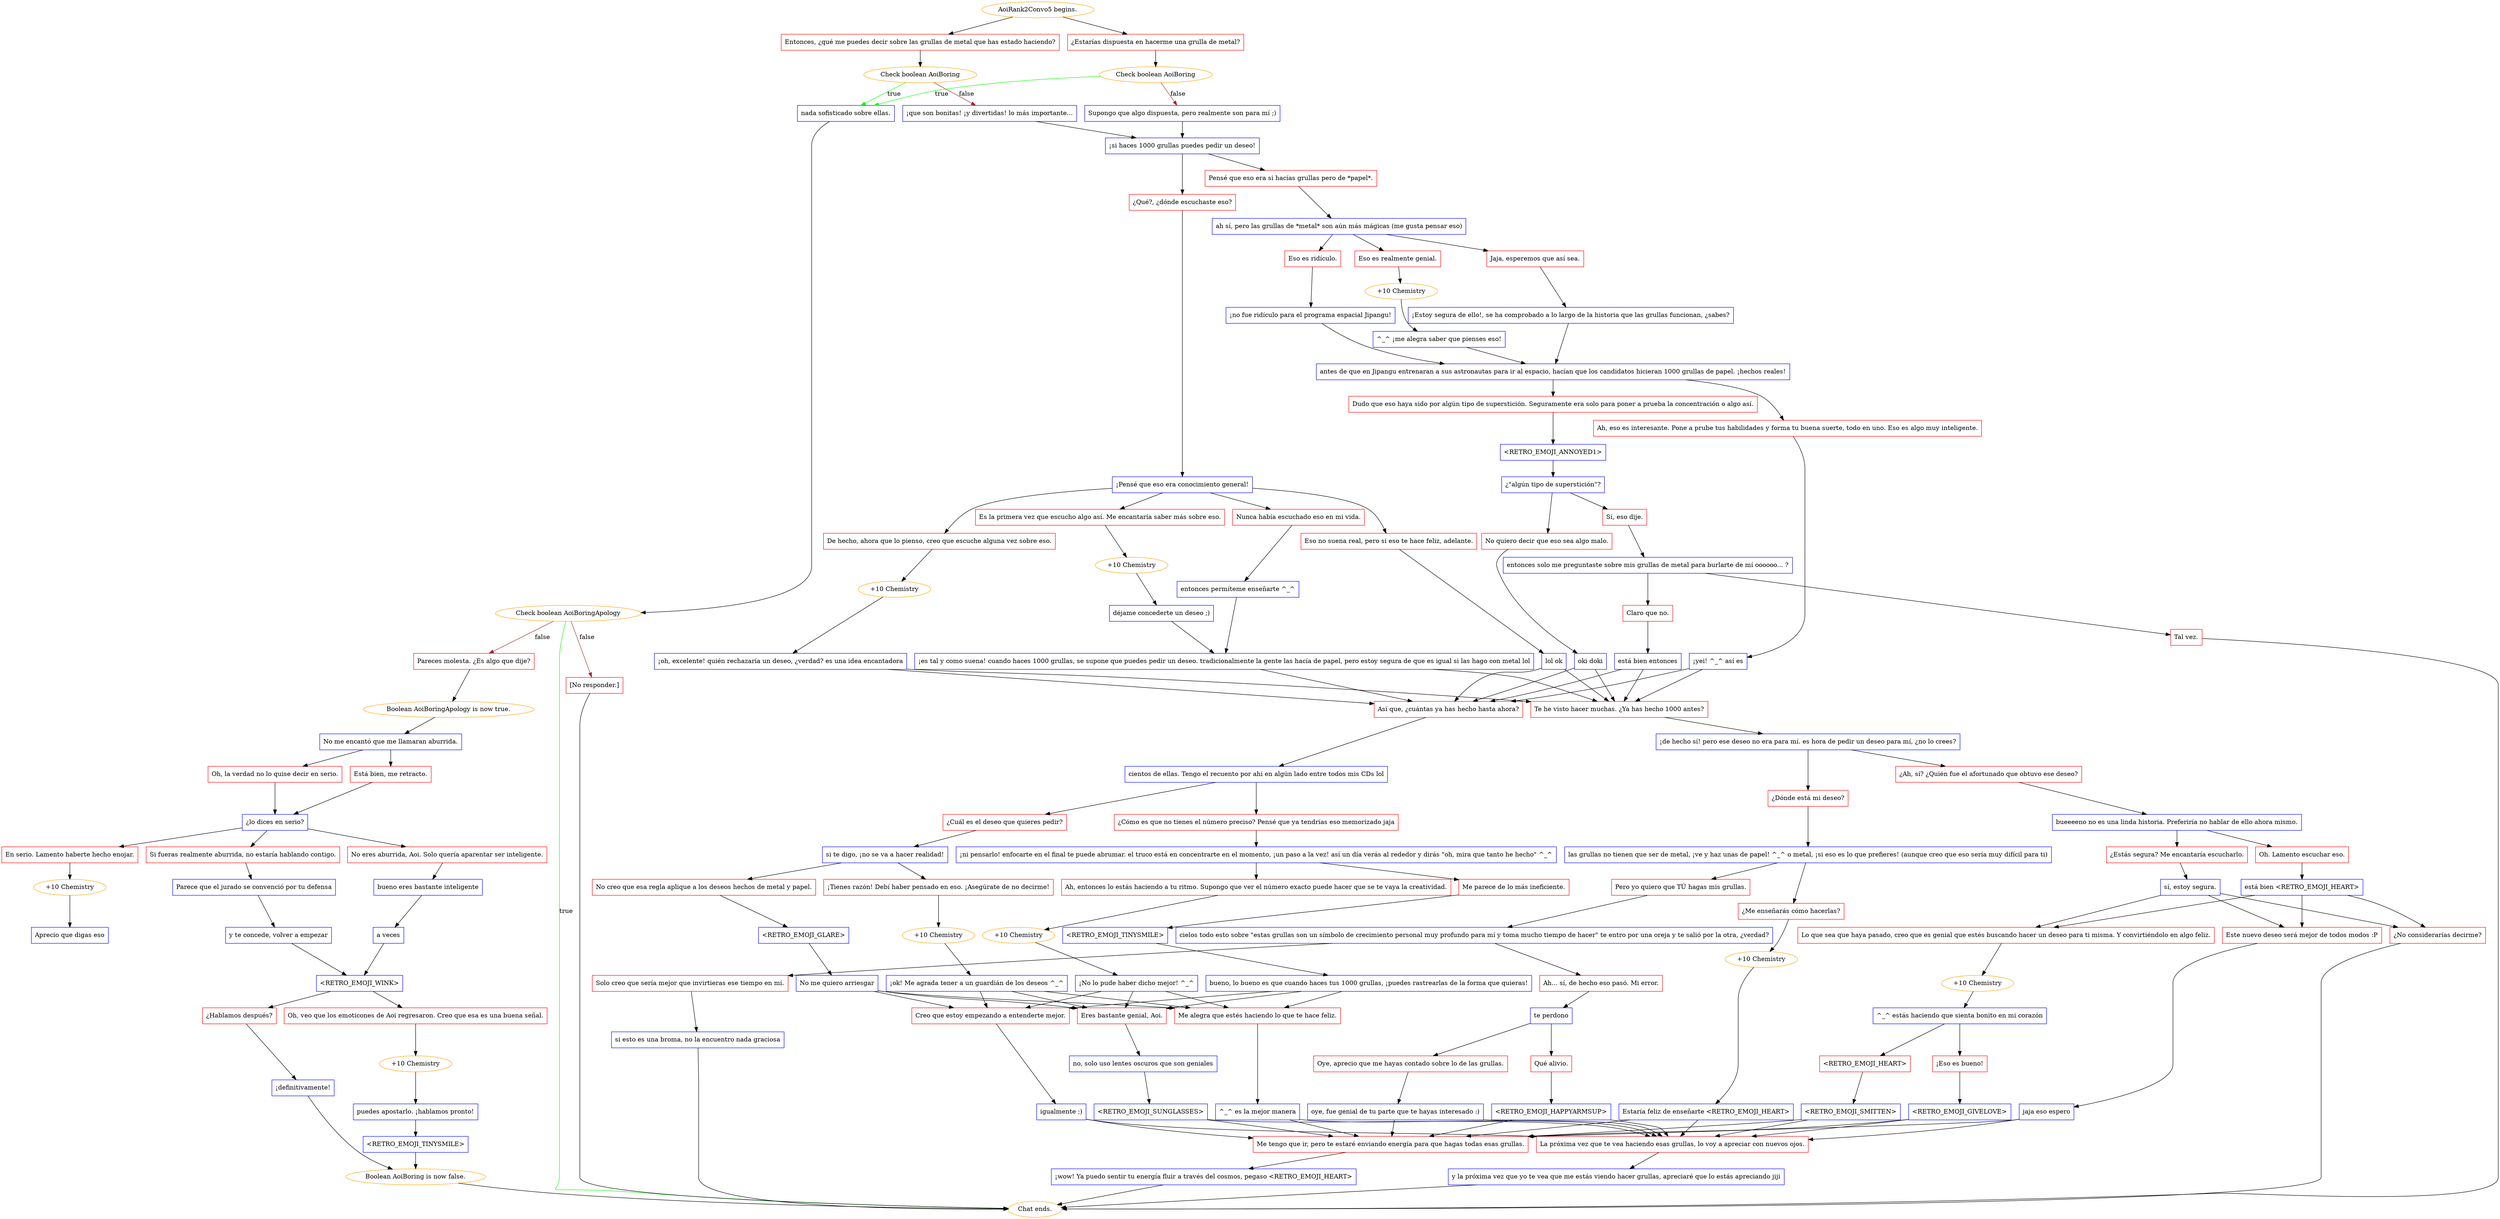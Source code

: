 digraph {
	"AoiRank2Convo5 begins." [color=orange];
		"AoiRank2Convo5 begins." -> j3519368499;
		"AoiRank2Convo5 begins." -> j1146874638;
	j3519368499 [label="Entonces, ¿qué me puedes decir sobre las grullas de metal que has estado haciendo?",shape=box,color=red];
		j3519368499 -> j1443129487;
	j1146874638 [label="¿Estarías dispuesta en hacerme una grulla de metal?",shape=box,color=red];
		j1146874638 -> j1194707698;
	j1443129487 [label="Check boolean AoiBoring",color=orange];
		j1443129487 -> j3026053845 [label=true,color=green];
		j1443129487 -> j3988902786 [label=false,color=brown];
	j1194707698 [label="Check boolean AoiBoring",color=orange];
		j1194707698 -> j3026053845 [label=true,color=green];
		j1194707698 -> j3225803781 [label=false,color=brown];
	j3026053845 [label="nada sofisticado sobre ellas.",shape=box,color=blue];
		j3026053845 -> j4116366548;
	j3988902786 [label="¡que son bonitas! ¡y divertidas! lo más importante...",shape=box,color=blue];
		j3988902786 -> j324784126;
	j3225803781 [label="Supongo que algo dispuesta, pero realmente son para mí ;)",shape=box,color=blue];
		j3225803781 -> j324784126;
	j4116366548 [label="Check boolean AoiBoringApology",color=orange];
		j4116366548 -> "Chat ends." [label=true,color=green];
		j4116366548 -> j1457787726 [label=false,color=brown];
		j4116366548 -> j2967050643 [label=false,color=brown];
	j324784126 [label="¡si haces 1000 grullas puedes pedir un deseo!",shape=box,color=blue];
		j324784126 -> j698064011;
		j324784126 -> j2413781763;
	"Chat ends." [color=orange];
	j1457787726 [label="Pareces molesta. ¿Es algo que dije?",shape=box,color=red];
		j1457787726 -> j572756776;
	j2967050643 [label="[No responder.]",shape=box,color=red];
		j2967050643 -> "Chat ends.";
	j698064011 [label="Pensé que eso era si hacías grullas pero de *papel*.",shape=box,color=red];
		j698064011 -> j3765745863;
	j2413781763 [label="¿Qué?, ¿dónde escuchaste eso?",shape=box,color=red];
		j2413781763 -> j2496578795;
	j572756776 [label="Boolean AoiBoringApology is now true.",color=orange];
		j572756776 -> j2668923173;
	j3765745863 [label="ah sí, pero las grullas de *metal* son aún más mágicas (me gusta pensar eso)",shape=box,color=blue];
		j3765745863 -> j2951927891;
		j3765745863 -> j3726942958;
		j3765745863 -> j1918023388;
	j2496578795 [label="¡Pensé que eso era conocimiento general!",shape=box,color=blue];
		j2496578795 -> j1098637669;
		j2496578795 -> j2497862794;
		j2496578795 -> j4164028745;
		j2496578795 -> j2977558384;
	j2668923173 [label="No me encantó que me llamaran aburrida.",shape=box,color=blue];
		j2668923173 -> j1912026534;
		j2668923173 -> j3919119415;
	j2951927891 [label="Jaja, esperemos que así sea.",shape=box,color=red];
		j2951927891 -> j4287264948;
	j3726942958 [label="Eso es realmente genial.",shape=box,color=red];
		j3726942958 -> j3804591957;
	j1918023388 [label="Eso es ridículo.",shape=box,color=red];
		j1918023388 -> j2320529115;
	j1098637669 [label="Nunca había escuchado eso en mi vida.",shape=box,color=red];
		j1098637669 -> j897776156;
	j2497862794 [label="Es la primera vez que escucho algo así. Me encantaría saber más sobre eso.",shape=box,color=red];
		j2497862794 -> j3129677490;
	j4164028745 [label="De hecho, ahora que lo pienso, creo que escuche alguna vez sobre eso.",shape=box,color=red];
		j4164028745 -> j1966433003;
	j2977558384 [label="Eso no suena real, pero si eso te hace feliz, adelante.",shape=box,color=red];
		j2977558384 -> j1941652748;
	j1912026534 [label="Oh, la verdad no lo quise decir en serio.",shape=box,color=red];
		j1912026534 -> j3273689254;
	j3919119415 [label="Está bien, me retracto.",shape=box,color=red];
		j3919119415 -> j3273689254;
	j4287264948 [label="¡Estoy segura de ello!, se ha comprobado a lo largo de la historia que las grullas funcionan, ¿sabes?",shape=box,color=blue];
		j4287264948 -> j1356184364;
	j3804591957 [label="+10 Chemistry",color=orange];
		j3804591957 -> j248537932;
	j2320529115 [label="¡no fue ridículo para el programa espacial Jipangu!",shape=box,color=blue];
		j2320529115 -> j1356184364;
	j897776156 [label="entonces permíteme enseñarte ^_^",shape=box,color=blue];
		j897776156 -> j71385675;
	j3129677490 [label="+10 Chemistry",color=orange];
		j3129677490 -> j2419663290;
	j1966433003 [label="+10 Chemistry",color=orange];
		j1966433003 -> j2682642248;
	j1941652748 [label="lol ok",shape=box,color=blue];
		j1941652748 -> j3962239363;
		j1941652748 -> j4246039820;
	j3273689254 [label="¿lo dices en serio?",shape=box,color=blue];
		j3273689254 -> j4269369243;
		j3273689254 -> j3525877379;
		j3273689254 -> j2196950703;
	j1356184364 [label="antes de que en Jipangu entrenaran a sus astronautas para ir al espacio, hacían que los candidatos hicieran 1000 grullas de papel. ¡hechos reales!",shape=box,color=blue];
		j1356184364 -> j902521078;
		j1356184364 -> j2591270813;
	j248537932 [label="^_^ ¡me alegra saber que pienses eso!",shape=box,color=blue];
		j248537932 -> j1356184364;
	j71385675 [label="¡es tal y como suena! cuando haces 1000 grullas, se supone que puedes pedir un deseo. tradicionalmente la gente las hacía de papel, pero estoy segura de que es igual si las hago con metal lol",shape=box,color=blue];
		j71385675 -> j3962239363;
		j71385675 -> j4246039820;
	j2419663290 [label="déjame concederte un deseo ;)",shape=box,color=blue];
		j2419663290 -> j71385675;
	j2682642248 [label="¡oh, excelente! quién rechazaría un deseo, ¿verdad? es una idea encantadora",shape=box,color=blue];
		j2682642248 -> j3962239363;
		j2682642248 -> j4246039820;
	j3962239363 [label="Así que, ¿cuántas ya has hecho hasta ahora?",shape=box,color=red];
		j3962239363 -> j424946968;
	j4246039820 [label="Te he visto hacer muchas. ¿Ya has hecho 1000 antes?",shape=box,color=red];
		j4246039820 -> j1484968114;
	j4269369243 [label="En serio. Lamento haberte hecho enojar.",shape=box,color=red];
		j4269369243 -> j4012667283;
	j3525877379 [label="No eres aburrida, Aoi. Solo quería aparentar ser inteligente.",shape=box,color=red];
		j3525877379 -> j2973664554;
	j2196950703 [label="Si fueras realmente aburrida, no estaría hablando contigo.",shape=box,color=red];
		j2196950703 -> j2625087586;
	j902521078 [label="Dudo que eso haya sido por algún tipo de superstición. Seguramente era solo para poner a prueba la concentración o algo así.",shape=box,color=red];
		j902521078 -> j3984693201;
	j2591270813 [label="Ah, eso es interesante. Pone a prube tus habilidades y forma tu buena suerte, todo en uno. Eso es algo muy inteligente.",shape=box,color=red];
		j2591270813 -> j2890094108;
	j424946968 [label="cientos de ellas. Tengo el recuento por ahí en algún lado entre todos mis CDs lol",shape=box,color=blue];
		j424946968 -> j824331823;
		j424946968 -> j1774415516;
	j1484968114 [label="¡de hecho sí! pero ese deseo no era para mí. es hora de pedir un deseo para mí, ¿no lo crees?",shape=box,color=blue];
		j1484968114 -> j1761640533;
		j1484968114 -> j3751935021;
	j4012667283 [label="+10 Chemistry",color=orange];
		j4012667283 -> j1141955609;
	j2973664554 [label="bueno eres bastante inteligente",shape=box,color=blue];
		j2973664554 -> j1719455892;
	j2625087586 [label="Parece que el jurado se convenció por tu defensa",shape=box,color=blue];
		j2625087586 -> j728795962;
	j3984693201 [label="<RETRO_EMOJI_ANNOYED1>",shape=box,color=blue];
		j3984693201 -> j119012945;
	j2890094108 [label="¡yei! ^_^ así es",shape=box,color=blue];
		j2890094108 -> j3962239363;
		j2890094108 -> j4246039820;
	j824331823 [label="¿Cómo es que no tienes el número preciso? Pensé que ya tendrías eso memorizado jaja",shape=box,color=red];
		j824331823 -> j1478386617;
	j1774415516 [label="¿Cuál es el deseo que quieres pedir?",shape=box,color=red];
		j1774415516 -> j2792508485;
	j1761640533 [label="¿Ah, sí? ¿Quién fue el afortunado que obtuvo ese deseo?",shape=box,color=red];
		j1761640533 -> j1539005210;
	j3751935021 [label="¿Dónde está mi deseo?",shape=box,color=red];
		j3751935021 -> j2845866496;
	j1141955609 [label="Aprecio que digas eso",shape=box,color=blue];
	j1719455892 [label="a veces",shape=box,color=blue];
		j1719455892 -> j1823067147;
	j728795962 [label="y te concede, volver a empezar",shape=box,color=blue];
		j728795962 -> j1823067147;
	j119012945 [label="¿\"algún tipo de superstición\"?",shape=box,color=blue];
		j119012945 -> j1541060287;
		j119012945 -> j2607862838;
	j1478386617 [label="¡ni pensarlo! enfocarte en el final te puede abrumar. el truco está en concentrarte en el momento, ¡un paso a la vez! así un día verás al rededor y dirás \"oh, mira que tanto he hecho\" ^_^",shape=box,color=blue];
		j1478386617 -> j1804769329;
		j1478386617 -> j2288774947;
	j2792508485 [label="si te digo, ¡no se va a hacer realidad!",shape=box,color=blue];
		j2792508485 -> j2831513599;
		j2792508485 -> j1795517894;
	j1539005210 [label="bueeeeno no es una linda historia. Preferiría no hablar de ello ahora mismo.",shape=box,color=blue];
		j1539005210 -> j418028689;
		j1539005210 -> j1978216717;
	j2845866496 [label="las grullas no tienen que ser de metal, ¡ve y haz unas de papel! ^_^ o metal, ¡si eso es lo que prefieres! (aunque creo que eso sería muy difícil para ti)",shape=box,color=blue];
		j2845866496 -> j2701983499;
		j2845866496 -> j1571309063;
	j1823067147 [label="<RETRO_EMOJI_WINK>",shape=box,color=blue];
		j1823067147 -> j248887097;
		j1823067147 -> j895594094;
	j1541060287 [label="Sí, eso dije.",shape=box,color=red];
		j1541060287 -> j993280964;
	j2607862838 [label="No quiero decir que eso sea algo malo.",shape=box,color=red];
		j2607862838 -> j1932206251;
	j1804769329 [label="Ah, entonces lo estás haciendo a tu ritmo. Supongo que ver el número exacto puede hacer que se te vaya la creatividad.",shape=box,color=red];
		j1804769329 -> j2072552062;
	j2288774947 [label="Me parece de lo más ineficiente.",shape=box,color=red];
		j2288774947 -> j37225710;
	j2831513599 [label="¡Tienes razón! Debí haber pensado en eso. ¡Asegúrate de no decirme!",shape=box,color=red];
		j2831513599 -> j2447191524;
	j1795517894 [label="No creo que esa regla aplique a los deseos hechos de metal y papel.",shape=box,color=red];
		j1795517894 -> j3671559041;
	j418028689 [label="Oh. Lamento escuchar eso.",shape=box,color=red];
		j418028689 -> j4032983127;
	j1978216717 [label="¿Estás segura? Me encantaría escucharlo.",shape=box,color=red];
		j1978216717 -> j2630419879;
	j2701983499 [label="¿Me enseñarás cómo hacerlas?",shape=box,color=red];
		j2701983499 -> j2704239392;
	j1571309063 [label="Pero yo quiero que TÚ hagas mis grullas.",shape=box,color=red];
		j1571309063 -> j3230488954;
	j248887097 [label="¿Hablamos después?",shape=box,color=red];
		j248887097 -> j1711673319;
	j895594094 [label="Oh, veo que los emoticones de Aoi regresaron. Creo que esa es una buena señal.",shape=box,color=red];
		j895594094 -> j2135513730;
	j993280964 [label="entonces solo me preguntaste sobre mis grullas de metal para burlarte de mí oooooo... ?",shape=box,color=blue];
		j993280964 -> j1632051108;
		j993280964 -> j3043186584;
	j1932206251 [label="oki doki",shape=box,color=blue];
		j1932206251 -> j3962239363;
		j1932206251 -> j4246039820;
	j2072552062 [label="+10 Chemistry",color=orange];
		j2072552062 -> j3343002830;
	j37225710 [label="<RETRO_EMOJI_TINYSMILE>",shape=box,color=blue];
		j37225710 -> j2877800371;
	j2447191524 [label="+10 Chemistry",color=orange];
		j2447191524 -> j952946341;
	j3671559041 [label="<RETRO_EMOJI_GLARE>",shape=box,color=blue];
		j3671559041 -> j2096870013;
	j4032983127 [label="está bien <RETRO_EMOJI_HEART>",shape=box,color=blue];
		j4032983127 -> j1170737172;
		j4032983127 -> j3451304758;
		j4032983127 -> j2662300085;
	j2630419879 [label="sí, estoy segura.",shape=box,color=blue];
		j2630419879 -> j1170737172;
		j2630419879 -> j3451304758;
		j2630419879 -> j2662300085;
	j2704239392 [label="+10 Chemistry",color=orange];
		j2704239392 -> j4291987961;
	j3230488954 [label="cielos todo esto sobre \"estas grullas son un símbolo de crecimiento personal muy profundo para mí y toma mucho tiempo de hacer\" te entro por una oreja y te salió por la otra, ¿verdad?",shape=box,color=blue];
		j3230488954 -> j529930657;
		j3230488954 -> j645186723;
	j1711673319 [label="¡definitivamente!",shape=box,color=blue];
		j1711673319 -> j1984221796;
	j2135513730 [label="+10 Chemistry",color=orange];
		j2135513730 -> j807200033;
	j1632051108 [label="Tal vez.",shape=box,color=red];
		j1632051108 -> "Chat ends.";
	j3043186584 [label="Claro que no.",shape=box,color=red];
		j3043186584 -> j1844380189;
	j3343002830 [label="¡No lo pude haber dicho mejor! ^_^",shape=box,color=blue];
		j3343002830 -> j310798384;
		j3343002830 -> j4098626116;
		j3343002830 -> j2351973963;
	j2877800371 [label="bueno, lo bueno es que cuando haces tus 1000 grullas, ¡puedes rastrearlas de la forma que quieras!",shape=box,color=blue];
		j2877800371 -> j310798384;
		j2877800371 -> j4098626116;
		j2877800371 -> j2351973963;
	j952946341 [label="¡ok! Me agrada tener a un guardián de los deseos ^_^",shape=box,color=blue];
		j952946341 -> j310798384;
		j952946341 -> j4098626116;
		j952946341 -> j2351973963;
	j2096870013 [label="No me quiero arriesgar",shape=box,color=blue];
		j2096870013 -> j310798384;
		j2096870013 -> j4098626116;
		j2096870013 -> j2351973963;
	j1170737172 [label="Este nuevo deseo será mejor de todos modos :P",shape=box,color=red];
		j1170737172 -> j857818269;
	j3451304758 [label="Lo que sea que haya pasado, creo que es genial que estés buscando hacer un deseo para ti misma. Y convirtiéndolo en algo feliz.",shape=box,color=red];
		j3451304758 -> j3048994563;
	j2662300085 [label="¿No considerarías decirme?",shape=box,color=red];
		j2662300085 -> "Chat ends.";
	j4291987961 [label="Estaría feliz de enseñarte <RETRO_EMOJI_HEART>",shape=box,color=blue];
		j4291987961 -> j3017515104;
		j4291987961 -> j4044867182;
	j529930657 [label="Solo creo que sería mejor que invirtieras ese tiempo en mí.",shape=box,color=red];
		j529930657 -> j1946703530;
	j645186723 [label="Ah... sí, de hecho eso pasó. Mi error.",shape=box,color=red];
		j645186723 -> j3652689548;
	j1984221796 [label="Boolean AoiBoring is now false.",color=orange];
		j1984221796 -> "Chat ends.";
	j807200033 [label="puedes apostarlo. ¡hablamos pronto!",shape=box,color=blue];
		j807200033 -> j3248434141;
	j1844380189 [label="está bien entonces",shape=box,color=blue];
		j1844380189 -> j3962239363;
		j1844380189 -> j4246039820;
	j310798384 [label="Creo que estoy empezando a entenderte mejor.",shape=box,color=red];
		j310798384 -> j2774714135;
	j4098626116 [label="Eres bastante genial, Aoi.",shape=box,color=red];
		j4098626116 -> j3759178384;
	j2351973963 [label="Me alegra que estés haciendo lo que te hace feliz.",shape=box,color=red];
		j2351973963 -> j918633850;
	j857818269 [label="jaja eso espero",shape=box,color=blue];
		j857818269 -> j3017515104;
		j857818269 -> j4044867182;
	j3048994563 [label="+10 Chemistry",color=orange];
		j3048994563 -> j323035351;
	j3017515104 [label="La próxima vez que te vea haciendo esas grullas, lo voy a apreciar con nuevos ojos.",shape=box,color=red];
		j3017515104 -> j3781090965;
	j4044867182 [label="Me tengo que ir, pero te estaré enviando energía para que hagas todas esas grullas.",shape=box,color=red];
		j4044867182 -> j2885113281;
	j1946703530 [label="si esto es una broma, no la encuentro nada graciosa",shape=box,color=blue];
		j1946703530 -> "Chat ends.";
	j3652689548 [label="te perdono",shape=box,color=blue];
		j3652689548 -> j774086971;
		j3652689548 -> j47881698;
	j3248434141 [label="<RETRO_EMOJI_TINYSMILE>",shape=box,color=blue];
		j3248434141 -> j1984221796;
	j2774714135 [label="igualmente ;)",shape=box,color=blue];
		j2774714135 -> j3017515104;
		j2774714135 -> j4044867182;
	j3759178384 [label="no, solo uso lentes oscuros que son geniales",shape=box,color=blue];
		j3759178384 -> j2455681144;
	j918633850 [label="^_^ es la mejor manera",shape=box,color=blue];
		j918633850 -> j3017515104;
		j918633850 -> j4044867182;
	j323035351 [label="^_^ estás haciendo que sienta bonito en mi corazón",shape=box,color=blue];
		j323035351 -> j3569256674;
		j323035351 -> j2656202917;
	j3781090965 [label="y la próxima vez que yo te vea que me estás viendo hacer grullas, apreciaré que lo estás apreciando jiji",shape=box,color=blue];
		j3781090965 -> "Chat ends.";
	j2885113281 [label="¡wow! Ya puedo sentir tu energía fluir a través del cosmos, pegaso <RETRO_EMOJI_HEART>",shape=box,color=blue];
		j2885113281 -> "Chat ends.";
	j774086971 [label="Oye, aprecio que me hayas contado sobre lo de las grullas.",shape=box,color=red];
		j774086971 -> j2823422925;
	j47881698 [label="Qué alivio.",shape=box,color=red];
		j47881698 -> j2446588326;
	j2455681144 [label="<RETRO_EMOJI_SUNGLASSES>",shape=box,color=blue];
		j2455681144 -> j3017515104;
		j2455681144 -> j4044867182;
	j3569256674 [label="¡Eso es bueno!",shape=box,color=red];
		j3569256674 -> j547745806;
	j2656202917 [label="<RETRO_EMOJI_HEART>",shape=box,color=red];
		j2656202917 -> j4241135296;
	j2823422925 [label="oye, fue genial de tu parte que te hayas interesado :)",shape=box,color=blue];
		j2823422925 -> j3017515104;
		j2823422925 -> j4044867182;
	j2446588326 [label="<RETRO_EMOJI_HAPPYARMSUP>",shape=box,color=blue];
		j2446588326 -> j3017515104;
		j2446588326 -> j4044867182;
	j547745806 [label="<RETRO_EMOJI_GIVELOVE>",shape=box,color=blue];
		j547745806 -> j3017515104;
		j547745806 -> j4044867182;
	j4241135296 [label="<RETRO_EMOJI_SMITTEN>",shape=box,color=blue];
		j4241135296 -> j3017515104;
		j4241135296 -> j4044867182;
}